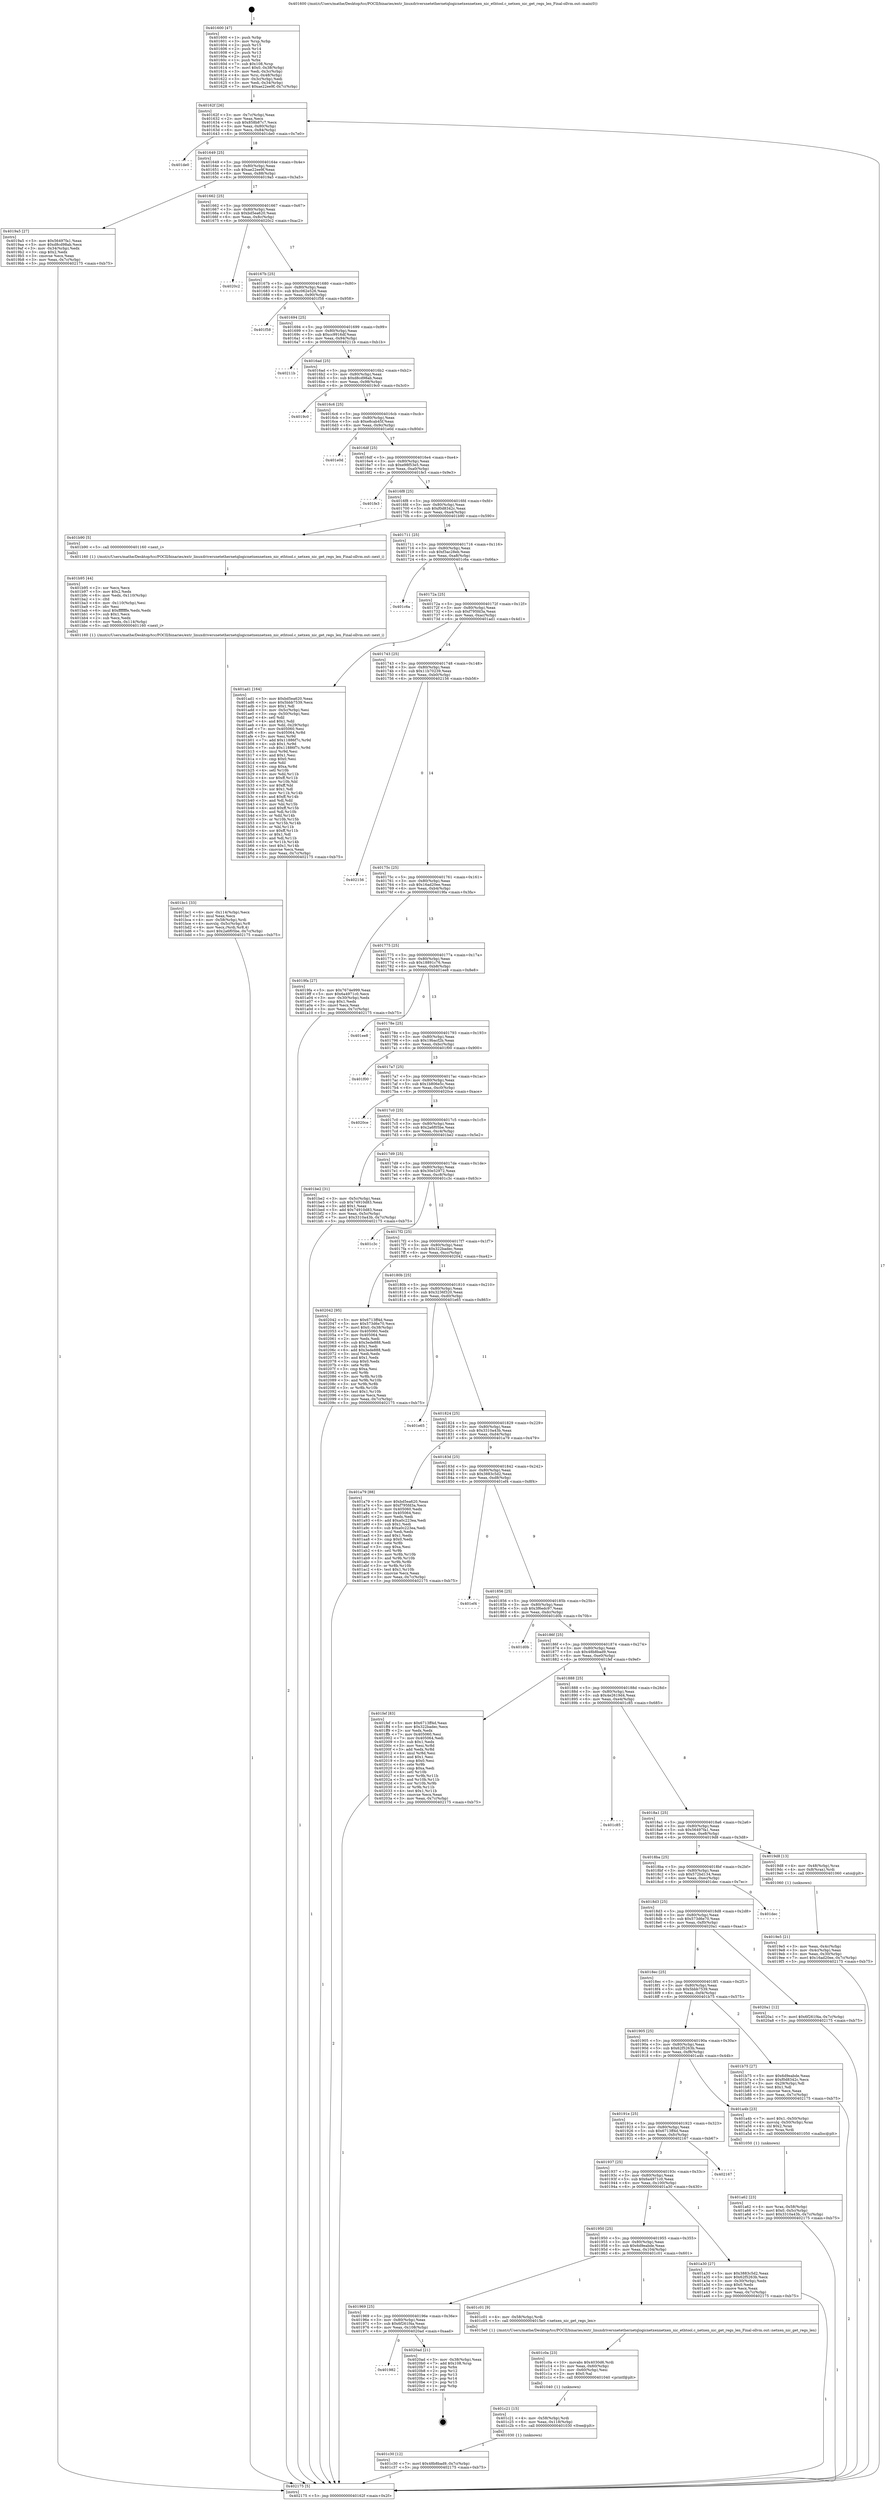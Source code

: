 digraph "0x401600" {
  label = "0x401600 (/mnt/c/Users/mathe/Desktop/tcc/POCII/binaries/extr_linuxdriversnetethernetqlogicnetxennetxen_nic_ethtool.c_netxen_nic_get_regs_len_Final-ollvm.out::main(0))"
  labelloc = "t"
  node[shape=record]

  Entry [label="",width=0.3,height=0.3,shape=circle,fillcolor=black,style=filled]
  "0x40162f" [label="{
     0x40162f [26]\l
     | [instrs]\l
     &nbsp;&nbsp;0x40162f \<+3\>: mov -0x7c(%rbp),%eax\l
     &nbsp;&nbsp;0x401632 \<+2\>: mov %eax,%ecx\l
     &nbsp;&nbsp;0x401634 \<+6\>: sub $0x858b87c7,%ecx\l
     &nbsp;&nbsp;0x40163a \<+3\>: mov %eax,-0x80(%rbp)\l
     &nbsp;&nbsp;0x40163d \<+6\>: mov %ecx,-0x84(%rbp)\l
     &nbsp;&nbsp;0x401643 \<+6\>: je 0000000000401de0 \<main+0x7e0\>\l
  }"]
  "0x401de0" [label="{
     0x401de0\l
  }", style=dashed]
  "0x401649" [label="{
     0x401649 [25]\l
     | [instrs]\l
     &nbsp;&nbsp;0x401649 \<+5\>: jmp 000000000040164e \<main+0x4e\>\l
     &nbsp;&nbsp;0x40164e \<+3\>: mov -0x80(%rbp),%eax\l
     &nbsp;&nbsp;0x401651 \<+5\>: sub $0xae22ee9f,%eax\l
     &nbsp;&nbsp;0x401656 \<+6\>: mov %eax,-0x88(%rbp)\l
     &nbsp;&nbsp;0x40165c \<+6\>: je 00000000004019a5 \<main+0x3a5\>\l
  }"]
  Exit [label="",width=0.3,height=0.3,shape=circle,fillcolor=black,style=filled,peripheries=2]
  "0x4019a5" [label="{
     0x4019a5 [27]\l
     | [instrs]\l
     &nbsp;&nbsp;0x4019a5 \<+5\>: mov $0x56497fa1,%eax\l
     &nbsp;&nbsp;0x4019aa \<+5\>: mov $0xd8cd98ab,%ecx\l
     &nbsp;&nbsp;0x4019af \<+3\>: mov -0x34(%rbp),%edx\l
     &nbsp;&nbsp;0x4019b2 \<+3\>: cmp $0x2,%edx\l
     &nbsp;&nbsp;0x4019b5 \<+3\>: cmovne %ecx,%eax\l
     &nbsp;&nbsp;0x4019b8 \<+3\>: mov %eax,-0x7c(%rbp)\l
     &nbsp;&nbsp;0x4019bb \<+5\>: jmp 0000000000402175 \<main+0xb75\>\l
  }"]
  "0x401662" [label="{
     0x401662 [25]\l
     | [instrs]\l
     &nbsp;&nbsp;0x401662 \<+5\>: jmp 0000000000401667 \<main+0x67\>\l
     &nbsp;&nbsp;0x401667 \<+3\>: mov -0x80(%rbp),%eax\l
     &nbsp;&nbsp;0x40166a \<+5\>: sub $0xbd5ea620,%eax\l
     &nbsp;&nbsp;0x40166f \<+6\>: mov %eax,-0x8c(%rbp)\l
     &nbsp;&nbsp;0x401675 \<+6\>: je 00000000004020c2 \<main+0xac2\>\l
  }"]
  "0x402175" [label="{
     0x402175 [5]\l
     | [instrs]\l
     &nbsp;&nbsp;0x402175 \<+5\>: jmp 000000000040162f \<main+0x2f\>\l
  }"]
  "0x401600" [label="{
     0x401600 [47]\l
     | [instrs]\l
     &nbsp;&nbsp;0x401600 \<+1\>: push %rbp\l
     &nbsp;&nbsp;0x401601 \<+3\>: mov %rsp,%rbp\l
     &nbsp;&nbsp;0x401604 \<+2\>: push %r15\l
     &nbsp;&nbsp;0x401606 \<+2\>: push %r14\l
     &nbsp;&nbsp;0x401608 \<+2\>: push %r13\l
     &nbsp;&nbsp;0x40160a \<+2\>: push %r12\l
     &nbsp;&nbsp;0x40160c \<+1\>: push %rbx\l
     &nbsp;&nbsp;0x40160d \<+7\>: sub $0x108,%rsp\l
     &nbsp;&nbsp;0x401614 \<+7\>: movl $0x0,-0x38(%rbp)\l
     &nbsp;&nbsp;0x40161b \<+3\>: mov %edi,-0x3c(%rbp)\l
     &nbsp;&nbsp;0x40161e \<+4\>: mov %rsi,-0x48(%rbp)\l
     &nbsp;&nbsp;0x401622 \<+3\>: mov -0x3c(%rbp),%edi\l
     &nbsp;&nbsp;0x401625 \<+3\>: mov %edi,-0x34(%rbp)\l
     &nbsp;&nbsp;0x401628 \<+7\>: movl $0xae22ee9f,-0x7c(%rbp)\l
  }"]
  "0x401982" [label="{
     0x401982\l
  }", style=dashed]
  "0x4020c2" [label="{
     0x4020c2\l
  }", style=dashed]
  "0x40167b" [label="{
     0x40167b [25]\l
     | [instrs]\l
     &nbsp;&nbsp;0x40167b \<+5\>: jmp 0000000000401680 \<main+0x80\>\l
     &nbsp;&nbsp;0x401680 \<+3\>: mov -0x80(%rbp),%eax\l
     &nbsp;&nbsp;0x401683 \<+5\>: sub $0xc062e526,%eax\l
     &nbsp;&nbsp;0x401688 \<+6\>: mov %eax,-0x90(%rbp)\l
     &nbsp;&nbsp;0x40168e \<+6\>: je 0000000000401f58 \<main+0x958\>\l
  }"]
  "0x4020ad" [label="{
     0x4020ad [21]\l
     | [instrs]\l
     &nbsp;&nbsp;0x4020ad \<+3\>: mov -0x38(%rbp),%eax\l
     &nbsp;&nbsp;0x4020b0 \<+7\>: add $0x108,%rsp\l
     &nbsp;&nbsp;0x4020b7 \<+1\>: pop %rbx\l
     &nbsp;&nbsp;0x4020b8 \<+2\>: pop %r12\l
     &nbsp;&nbsp;0x4020ba \<+2\>: pop %r13\l
     &nbsp;&nbsp;0x4020bc \<+2\>: pop %r14\l
     &nbsp;&nbsp;0x4020be \<+2\>: pop %r15\l
     &nbsp;&nbsp;0x4020c0 \<+1\>: pop %rbp\l
     &nbsp;&nbsp;0x4020c1 \<+1\>: ret\l
  }"]
  "0x401f58" [label="{
     0x401f58\l
  }", style=dashed]
  "0x401694" [label="{
     0x401694 [25]\l
     | [instrs]\l
     &nbsp;&nbsp;0x401694 \<+5\>: jmp 0000000000401699 \<main+0x99\>\l
     &nbsp;&nbsp;0x401699 \<+3\>: mov -0x80(%rbp),%eax\l
     &nbsp;&nbsp;0x40169c \<+5\>: sub $0xcc9916df,%eax\l
     &nbsp;&nbsp;0x4016a1 \<+6\>: mov %eax,-0x94(%rbp)\l
     &nbsp;&nbsp;0x4016a7 \<+6\>: je 000000000040211b \<main+0xb1b\>\l
  }"]
  "0x401c30" [label="{
     0x401c30 [12]\l
     | [instrs]\l
     &nbsp;&nbsp;0x401c30 \<+7\>: movl $0x48b8bad9,-0x7c(%rbp)\l
     &nbsp;&nbsp;0x401c37 \<+5\>: jmp 0000000000402175 \<main+0xb75\>\l
  }"]
  "0x40211b" [label="{
     0x40211b\l
  }", style=dashed]
  "0x4016ad" [label="{
     0x4016ad [25]\l
     | [instrs]\l
     &nbsp;&nbsp;0x4016ad \<+5\>: jmp 00000000004016b2 \<main+0xb2\>\l
     &nbsp;&nbsp;0x4016b2 \<+3\>: mov -0x80(%rbp),%eax\l
     &nbsp;&nbsp;0x4016b5 \<+5\>: sub $0xd8cd98ab,%eax\l
     &nbsp;&nbsp;0x4016ba \<+6\>: mov %eax,-0x98(%rbp)\l
     &nbsp;&nbsp;0x4016c0 \<+6\>: je 00000000004019c0 \<main+0x3c0\>\l
  }"]
  "0x401c21" [label="{
     0x401c21 [15]\l
     | [instrs]\l
     &nbsp;&nbsp;0x401c21 \<+4\>: mov -0x58(%rbp),%rdi\l
     &nbsp;&nbsp;0x401c25 \<+6\>: mov %eax,-0x118(%rbp)\l
     &nbsp;&nbsp;0x401c2b \<+5\>: call 0000000000401030 \<free@plt\>\l
     | [calls]\l
     &nbsp;&nbsp;0x401030 \{1\} (unknown)\l
  }"]
  "0x4019c0" [label="{
     0x4019c0\l
  }", style=dashed]
  "0x4016c6" [label="{
     0x4016c6 [25]\l
     | [instrs]\l
     &nbsp;&nbsp;0x4016c6 \<+5\>: jmp 00000000004016cb \<main+0xcb\>\l
     &nbsp;&nbsp;0x4016cb \<+3\>: mov -0x80(%rbp),%eax\l
     &nbsp;&nbsp;0x4016ce \<+5\>: sub $0xe8cab45f,%eax\l
     &nbsp;&nbsp;0x4016d3 \<+6\>: mov %eax,-0x9c(%rbp)\l
     &nbsp;&nbsp;0x4016d9 \<+6\>: je 0000000000401e0d \<main+0x80d\>\l
  }"]
  "0x401c0a" [label="{
     0x401c0a [23]\l
     | [instrs]\l
     &nbsp;&nbsp;0x401c0a \<+10\>: movabs $0x4030d6,%rdi\l
     &nbsp;&nbsp;0x401c14 \<+3\>: mov %eax,-0x60(%rbp)\l
     &nbsp;&nbsp;0x401c17 \<+3\>: mov -0x60(%rbp),%esi\l
     &nbsp;&nbsp;0x401c1a \<+2\>: mov $0x0,%al\l
     &nbsp;&nbsp;0x401c1c \<+5\>: call 0000000000401040 \<printf@plt\>\l
     | [calls]\l
     &nbsp;&nbsp;0x401040 \{1\} (unknown)\l
  }"]
  "0x401e0d" [label="{
     0x401e0d\l
  }", style=dashed]
  "0x4016df" [label="{
     0x4016df [25]\l
     | [instrs]\l
     &nbsp;&nbsp;0x4016df \<+5\>: jmp 00000000004016e4 \<main+0xe4\>\l
     &nbsp;&nbsp;0x4016e4 \<+3\>: mov -0x80(%rbp),%eax\l
     &nbsp;&nbsp;0x4016e7 \<+5\>: sub $0xe98f53e5,%eax\l
     &nbsp;&nbsp;0x4016ec \<+6\>: mov %eax,-0xa0(%rbp)\l
     &nbsp;&nbsp;0x4016f2 \<+6\>: je 0000000000401fe3 \<main+0x9e3\>\l
  }"]
  "0x401969" [label="{
     0x401969 [25]\l
     | [instrs]\l
     &nbsp;&nbsp;0x401969 \<+5\>: jmp 000000000040196e \<main+0x36e\>\l
     &nbsp;&nbsp;0x40196e \<+3\>: mov -0x80(%rbp),%eax\l
     &nbsp;&nbsp;0x401971 \<+5\>: sub $0x6f261f4a,%eax\l
     &nbsp;&nbsp;0x401976 \<+6\>: mov %eax,-0x108(%rbp)\l
     &nbsp;&nbsp;0x40197c \<+6\>: je 00000000004020ad \<main+0xaad\>\l
  }"]
  "0x401fe3" [label="{
     0x401fe3\l
  }", style=dashed]
  "0x4016f8" [label="{
     0x4016f8 [25]\l
     | [instrs]\l
     &nbsp;&nbsp;0x4016f8 \<+5\>: jmp 00000000004016fd \<main+0xfd\>\l
     &nbsp;&nbsp;0x4016fd \<+3\>: mov -0x80(%rbp),%eax\l
     &nbsp;&nbsp;0x401700 \<+5\>: sub $0xf0d8342c,%eax\l
     &nbsp;&nbsp;0x401705 \<+6\>: mov %eax,-0xa4(%rbp)\l
     &nbsp;&nbsp;0x40170b \<+6\>: je 0000000000401b90 \<main+0x590\>\l
  }"]
  "0x401c01" [label="{
     0x401c01 [9]\l
     | [instrs]\l
     &nbsp;&nbsp;0x401c01 \<+4\>: mov -0x58(%rbp),%rdi\l
     &nbsp;&nbsp;0x401c05 \<+5\>: call 00000000004015e0 \<netxen_nic_get_regs_len\>\l
     | [calls]\l
     &nbsp;&nbsp;0x4015e0 \{1\} (/mnt/c/Users/mathe/Desktop/tcc/POCII/binaries/extr_linuxdriversnetethernetqlogicnetxennetxen_nic_ethtool.c_netxen_nic_get_regs_len_Final-ollvm.out::netxen_nic_get_regs_len)\l
  }"]
  "0x401b90" [label="{
     0x401b90 [5]\l
     | [instrs]\l
     &nbsp;&nbsp;0x401b90 \<+5\>: call 0000000000401160 \<next_i\>\l
     | [calls]\l
     &nbsp;&nbsp;0x401160 \{1\} (/mnt/c/Users/mathe/Desktop/tcc/POCII/binaries/extr_linuxdriversnetethernetqlogicnetxennetxen_nic_ethtool.c_netxen_nic_get_regs_len_Final-ollvm.out::next_i)\l
  }"]
  "0x401711" [label="{
     0x401711 [25]\l
     | [instrs]\l
     &nbsp;&nbsp;0x401711 \<+5\>: jmp 0000000000401716 \<main+0x116\>\l
     &nbsp;&nbsp;0x401716 \<+3\>: mov -0x80(%rbp),%eax\l
     &nbsp;&nbsp;0x401719 \<+5\>: sub $0xf3ac28eb,%eax\l
     &nbsp;&nbsp;0x40171e \<+6\>: mov %eax,-0xa8(%rbp)\l
     &nbsp;&nbsp;0x401724 \<+6\>: je 0000000000401c6a \<main+0x66a\>\l
  }"]
  "0x401bc1" [label="{
     0x401bc1 [33]\l
     | [instrs]\l
     &nbsp;&nbsp;0x401bc1 \<+6\>: mov -0x114(%rbp),%ecx\l
     &nbsp;&nbsp;0x401bc7 \<+3\>: imul %eax,%ecx\l
     &nbsp;&nbsp;0x401bca \<+4\>: mov -0x58(%rbp),%rdi\l
     &nbsp;&nbsp;0x401bce \<+4\>: movslq -0x5c(%rbp),%r8\l
     &nbsp;&nbsp;0x401bd2 \<+4\>: mov %ecx,(%rdi,%r8,4)\l
     &nbsp;&nbsp;0x401bd6 \<+7\>: movl $0x2a6f05be,-0x7c(%rbp)\l
     &nbsp;&nbsp;0x401bdd \<+5\>: jmp 0000000000402175 \<main+0xb75\>\l
  }"]
  "0x401c6a" [label="{
     0x401c6a\l
  }", style=dashed]
  "0x40172a" [label="{
     0x40172a [25]\l
     | [instrs]\l
     &nbsp;&nbsp;0x40172a \<+5\>: jmp 000000000040172f \<main+0x12f\>\l
     &nbsp;&nbsp;0x40172f \<+3\>: mov -0x80(%rbp),%eax\l
     &nbsp;&nbsp;0x401732 \<+5\>: sub $0xf795fd3a,%eax\l
     &nbsp;&nbsp;0x401737 \<+6\>: mov %eax,-0xac(%rbp)\l
     &nbsp;&nbsp;0x40173d \<+6\>: je 0000000000401ad1 \<main+0x4d1\>\l
  }"]
  "0x401b95" [label="{
     0x401b95 [44]\l
     | [instrs]\l
     &nbsp;&nbsp;0x401b95 \<+2\>: xor %ecx,%ecx\l
     &nbsp;&nbsp;0x401b97 \<+5\>: mov $0x2,%edx\l
     &nbsp;&nbsp;0x401b9c \<+6\>: mov %edx,-0x110(%rbp)\l
     &nbsp;&nbsp;0x401ba2 \<+1\>: cltd\l
     &nbsp;&nbsp;0x401ba3 \<+6\>: mov -0x110(%rbp),%esi\l
     &nbsp;&nbsp;0x401ba9 \<+2\>: idiv %esi\l
     &nbsp;&nbsp;0x401bab \<+6\>: imul $0xfffffffe,%edx,%edx\l
     &nbsp;&nbsp;0x401bb1 \<+3\>: sub $0x1,%ecx\l
     &nbsp;&nbsp;0x401bb4 \<+2\>: sub %ecx,%edx\l
     &nbsp;&nbsp;0x401bb6 \<+6\>: mov %edx,-0x114(%rbp)\l
     &nbsp;&nbsp;0x401bbc \<+5\>: call 0000000000401160 \<next_i\>\l
     | [calls]\l
     &nbsp;&nbsp;0x401160 \{1\} (/mnt/c/Users/mathe/Desktop/tcc/POCII/binaries/extr_linuxdriversnetethernetqlogicnetxennetxen_nic_ethtool.c_netxen_nic_get_regs_len_Final-ollvm.out::next_i)\l
  }"]
  "0x401ad1" [label="{
     0x401ad1 [164]\l
     | [instrs]\l
     &nbsp;&nbsp;0x401ad1 \<+5\>: mov $0xbd5ea620,%eax\l
     &nbsp;&nbsp;0x401ad6 \<+5\>: mov $0x5bbb7539,%ecx\l
     &nbsp;&nbsp;0x401adb \<+2\>: mov $0x1,%dl\l
     &nbsp;&nbsp;0x401add \<+3\>: mov -0x5c(%rbp),%esi\l
     &nbsp;&nbsp;0x401ae0 \<+3\>: cmp -0x50(%rbp),%esi\l
     &nbsp;&nbsp;0x401ae3 \<+4\>: setl %dil\l
     &nbsp;&nbsp;0x401ae7 \<+4\>: and $0x1,%dil\l
     &nbsp;&nbsp;0x401aeb \<+4\>: mov %dil,-0x29(%rbp)\l
     &nbsp;&nbsp;0x401aef \<+7\>: mov 0x405060,%esi\l
     &nbsp;&nbsp;0x401af6 \<+8\>: mov 0x405064,%r8d\l
     &nbsp;&nbsp;0x401afe \<+3\>: mov %esi,%r9d\l
     &nbsp;&nbsp;0x401b01 \<+7\>: add $0x11886f7c,%r9d\l
     &nbsp;&nbsp;0x401b08 \<+4\>: sub $0x1,%r9d\l
     &nbsp;&nbsp;0x401b0c \<+7\>: sub $0x11886f7c,%r9d\l
     &nbsp;&nbsp;0x401b13 \<+4\>: imul %r9d,%esi\l
     &nbsp;&nbsp;0x401b17 \<+3\>: and $0x1,%esi\l
     &nbsp;&nbsp;0x401b1a \<+3\>: cmp $0x0,%esi\l
     &nbsp;&nbsp;0x401b1d \<+4\>: sete %dil\l
     &nbsp;&nbsp;0x401b21 \<+4\>: cmp $0xa,%r8d\l
     &nbsp;&nbsp;0x401b25 \<+4\>: setl %r10b\l
     &nbsp;&nbsp;0x401b29 \<+3\>: mov %dil,%r11b\l
     &nbsp;&nbsp;0x401b2c \<+4\>: xor $0xff,%r11b\l
     &nbsp;&nbsp;0x401b30 \<+3\>: mov %r10b,%bl\l
     &nbsp;&nbsp;0x401b33 \<+3\>: xor $0xff,%bl\l
     &nbsp;&nbsp;0x401b36 \<+3\>: xor $0x1,%dl\l
     &nbsp;&nbsp;0x401b39 \<+3\>: mov %r11b,%r14b\l
     &nbsp;&nbsp;0x401b3c \<+4\>: and $0xff,%r14b\l
     &nbsp;&nbsp;0x401b40 \<+3\>: and %dl,%dil\l
     &nbsp;&nbsp;0x401b43 \<+3\>: mov %bl,%r15b\l
     &nbsp;&nbsp;0x401b46 \<+4\>: and $0xff,%r15b\l
     &nbsp;&nbsp;0x401b4a \<+3\>: and %dl,%r10b\l
     &nbsp;&nbsp;0x401b4d \<+3\>: or %dil,%r14b\l
     &nbsp;&nbsp;0x401b50 \<+3\>: or %r10b,%r15b\l
     &nbsp;&nbsp;0x401b53 \<+3\>: xor %r15b,%r14b\l
     &nbsp;&nbsp;0x401b56 \<+3\>: or %bl,%r11b\l
     &nbsp;&nbsp;0x401b59 \<+4\>: xor $0xff,%r11b\l
     &nbsp;&nbsp;0x401b5d \<+3\>: or $0x1,%dl\l
     &nbsp;&nbsp;0x401b60 \<+3\>: and %dl,%r11b\l
     &nbsp;&nbsp;0x401b63 \<+3\>: or %r11b,%r14b\l
     &nbsp;&nbsp;0x401b66 \<+4\>: test $0x1,%r14b\l
     &nbsp;&nbsp;0x401b6a \<+3\>: cmovne %ecx,%eax\l
     &nbsp;&nbsp;0x401b6d \<+3\>: mov %eax,-0x7c(%rbp)\l
     &nbsp;&nbsp;0x401b70 \<+5\>: jmp 0000000000402175 \<main+0xb75\>\l
  }"]
  "0x401743" [label="{
     0x401743 [25]\l
     | [instrs]\l
     &nbsp;&nbsp;0x401743 \<+5\>: jmp 0000000000401748 \<main+0x148\>\l
     &nbsp;&nbsp;0x401748 \<+3\>: mov -0x80(%rbp),%eax\l
     &nbsp;&nbsp;0x40174b \<+5\>: sub $0x11b70239,%eax\l
     &nbsp;&nbsp;0x401750 \<+6\>: mov %eax,-0xb0(%rbp)\l
     &nbsp;&nbsp;0x401756 \<+6\>: je 0000000000402156 \<main+0xb56\>\l
  }"]
  "0x401a62" [label="{
     0x401a62 [23]\l
     | [instrs]\l
     &nbsp;&nbsp;0x401a62 \<+4\>: mov %rax,-0x58(%rbp)\l
     &nbsp;&nbsp;0x401a66 \<+7\>: movl $0x0,-0x5c(%rbp)\l
     &nbsp;&nbsp;0x401a6d \<+7\>: movl $0x3310a43b,-0x7c(%rbp)\l
     &nbsp;&nbsp;0x401a74 \<+5\>: jmp 0000000000402175 \<main+0xb75\>\l
  }"]
  "0x402156" [label="{
     0x402156\l
  }", style=dashed]
  "0x40175c" [label="{
     0x40175c [25]\l
     | [instrs]\l
     &nbsp;&nbsp;0x40175c \<+5\>: jmp 0000000000401761 \<main+0x161\>\l
     &nbsp;&nbsp;0x401761 \<+3\>: mov -0x80(%rbp),%eax\l
     &nbsp;&nbsp;0x401764 \<+5\>: sub $0x16ad20ee,%eax\l
     &nbsp;&nbsp;0x401769 \<+6\>: mov %eax,-0xb4(%rbp)\l
     &nbsp;&nbsp;0x40176f \<+6\>: je 00000000004019fa \<main+0x3fa\>\l
  }"]
  "0x401950" [label="{
     0x401950 [25]\l
     | [instrs]\l
     &nbsp;&nbsp;0x401950 \<+5\>: jmp 0000000000401955 \<main+0x355\>\l
     &nbsp;&nbsp;0x401955 \<+3\>: mov -0x80(%rbp),%eax\l
     &nbsp;&nbsp;0x401958 \<+5\>: sub $0x6d9eabde,%eax\l
     &nbsp;&nbsp;0x40195d \<+6\>: mov %eax,-0x104(%rbp)\l
     &nbsp;&nbsp;0x401963 \<+6\>: je 0000000000401c01 \<main+0x601\>\l
  }"]
  "0x4019fa" [label="{
     0x4019fa [27]\l
     | [instrs]\l
     &nbsp;&nbsp;0x4019fa \<+5\>: mov $0x7674e999,%eax\l
     &nbsp;&nbsp;0x4019ff \<+5\>: mov $0x6a4971c0,%ecx\l
     &nbsp;&nbsp;0x401a04 \<+3\>: mov -0x30(%rbp),%edx\l
     &nbsp;&nbsp;0x401a07 \<+3\>: cmp $0x1,%edx\l
     &nbsp;&nbsp;0x401a0a \<+3\>: cmovl %ecx,%eax\l
     &nbsp;&nbsp;0x401a0d \<+3\>: mov %eax,-0x7c(%rbp)\l
     &nbsp;&nbsp;0x401a10 \<+5\>: jmp 0000000000402175 \<main+0xb75\>\l
  }"]
  "0x401775" [label="{
     0x401775 [25]\l
     | [instrs]\l
     &nbsp;&nbsp;0x401775 \<+5\>: jmp 000000000040177a \<main+0x17a\>\l
     &nbsp;&nbsp;0x40177a \<+3\>: mov -0x80(%rbp),%eax\l
     &nbsp;&nbsp;0x40177d \<+5\>: sub $0x18891c76,%eax\l
     &nbsp;&nbsp;0x401782 \<+6\>: mov %eax,-0xb8(%rbp)\l
     &nbsp;&nbsp;0x401788 \<+6\>: je 0000000000401ee8 \<main+0x8e8\>\l
  }"]
  "0x401a30" [label="{
     0x401a30 [27]\l
     | [instrs]\l
     &nbsp;&nbsp;0x401a30 \<+5\>: mov $0x3883c5d2,%eax\l
     &nbsp;&nbsp;0x401a35 \<+5\>: mov $0x62f5263b,%ecx\l
     &nbsp;&nbsp;0x401a3a \<+3\>: mov -0x30(%rbp),%edx\l
     &nbsp;&nbsp;0x401a3d \<+3\>: cmp $0x0,%edx\l
     &nbsp;&nbsp;0x401a40 \<+3\>: cmove %ecx,%eax\l
     &nbsp;&nbsp;0x401a43 \<+3\>: mov %eax,-0x7c(%rbp)\l
     &nbsp;&nbsp;0x401a46 \<+5\>: jmp 0000000000402175 \<main+0xb75\>\l
  }"]
  "0x401ee8" [label="{
     0x401ee8\l
  }", style=dashed]
  "0x40178e" [label="{
     0x40178e [25]\l
     | [instrs]\l
     &nbsp;&nbsp;0x40178e \<+5\>: jmp 0000000000401793 \<main+0x193\>\l
     &nbsp;&nbsp;0x401793 \<+3\>: mov -0x80(%rbp),%eax\l
     &nbsp;&nbsp;0x401796 \<+5\>: sub $0x19bacf2b,%eax\l
     &nbsp;&nbsp;0x40179b \<+6\>: mov %eax,-0xbc(%rbp)\l
     &nbsp;&nbsp;0x4017a1 \<+6\>: je 0000000000401f00 \<main+0x900\>\l
  }"]
  "0x401937" [label="{
     0x401937 [25]\l
     | [instrs]\l
     &nbsp;&nbsp;0x401937 \<+5\>: jmp 000000000040193c \<main+0x33c\>\l
     &nbsp;&nbsp;0x40193c \<+3\>: mov -0x80(%rbp),%eax\l
     &nbsp;&nbsp;0x40193f \<+5\>: sub $0x6a4971c0,%eax\l
     &nbsp;&nbsp;0x401944 \<+6\>: mov %eax,-0x100(%rbp)\l
     &nbsp;&nbsp;0x40194a \<+6\>: je 0000000000401a30 \<main+0x430\>\l
  }"]
  "0x401f00" [label="{
     0x401f00\l
  }", style=dashed]
  "0x4017a7" [label="{
     0x4017a7 [25]\l
     | [instrs]\l
     &nbsp;&nbsp;0x4017a7 \<+5\>: jmp 00000000004017ac \<main+0x1ac\>\l
     &nbsp;&nbsp;0x4017ac \<+3\>: mov -0x80(%rbp),%eax\l
     &nbsp;&nbsp;0x4017af \<+5\>: sub $0x1b806e5c,%eax\l
     &nbsp;&nbsp;0x4017b4 \<+6\>: mov %eax,-0xc0(%rbp)\l
     &nbsp;&nbsp;0x4017ba \<+6\>: je 00000000004020ce \<main+0xace\>\l
  }"]
  "0x402167" [label="{
     0x402167\l
  }", style=dashed]
  "0x4020ce" [label="{
     0x4020ce\l
  }", style=dashed]
  "0x4017c0" [label="{
     0x4017c0 [25]\l
     | [instrs]\l
     &nbsp;&nbsp;0x4017c0 \<+5\>: jmp 00000000004017c5 \<main+0x1c5\>\l
     &nbsp;&nbsp;0x4017c5 \<+3\>: mov -0x80(%rbp),%eax\l
     &nbsp;&nbsp;0x4017c8 \<+5\>: sub $0x2a6f05be,%eax\l
     &nbsp;&nbsp;0x4017cd \<+6\>: mov %eax,-0xc4(%rbp)\l
     &nbsp;&nbsp;0x4017d3 \<+6\>: je 0000000000401be2 \<main+0x5e2\>\l
  }"]
  "0x40191e" [label="{
     0x40191e [25]\l
     | [instrs]\l
     &nbsp;&nbsp;0x40191e \<+5\>: jmp 0000000000401923 \<main+0x323\>\l
     &nbsp;&nbsp;0x401923 \<+3\>: mov -0x80(%rbp),%eax\l
     &nbsp;&nbsp;0x401926 \<+5\>: sub $0x6713ff4d,%eax\l
     &nbsp;&nbsp;0x40192b \<+6\>: mov %eax,-0xfc(%rbp)\l
     &nbsp;&nbsp;0x401931 \<+6\>: je 0000000000402167 \<main+0xb67\>\l
  }"]
  "0x401be2" [label="{
     0x401be2 [31]\l
     | [instrs]\l
     &nbsp;&nbsp;0x401be2 \<+3\>: mov -0x5c(%rbp),%eax\l
     &nbsp;&nbsp;0x401be5 \<+5\>: sub $0x74910d83,%eax\l
     &nbsp;&nbsp;0x401bea \<+3\>: add $0x1,%eax\l
     &nbsp;&nbsp;0x401bed \<+5\>: add $0x74910d83,%eax\l
     &nbsp;&nbsp;0x401bf2 \<+3\>: mov %eax,-0x5c(%rbp)\l
     &nbsp;&nbsp;0x401bf5 \<+7\>: movl $0x3310a43b,-0x7c(%rbp)\l
     &nbsp;&nbsp;0x401bfc \<+5\>: jmp 0000000000402175 \<main+0xb75\>\l
  }"]
  "0x4017d9" [label="{
     0x4017d9 [25]\l
     | [instrs]\l
     &nbsp;&nbsp;0x4017d9 \<+5\>: jmp 00000000004017de \<main+0x1de\>\l
     &nbsp;&nbsp;0x4017de \<+3\>: mov -0x80(%rbp),%eax\l
     &nbsp;&nbsp;0x4017e1 \<+5\>: sub $0x30e52972,%eax\l
     &nbsp;&nbsp;0x4017e6 \<+6\>: mov %eax,-0xc8(%rbp)\l
     &nbsp;&nbsp;0x4017ec \<+6\>: je 0000000000401c3c \<main+0x63c\>\l
  }"]
  "0x401a4b" [label="{
     0x401a4b [23]\l
     | [instrs]\l
     &nbsp;&nbsp;0x401a4b \<+7\>: movl $0x1,-0x50(%rbp)\l
     &nbsp;&nbsp;0x401a52 \<+4\>: movslq -0x50(%rbp),%rax\l
     &nbsp;&nbsp;0x401a56 \<+4\>: shl $0x2,%rax\l
     &nbsp;&nbsp;0x401a5a \<+3\>: mov %rax,%rdi\l
     &nbsp;&nbsp;0x401a5d \<+5\>: call 0000000000401050 \<malloc@plt\>\l
     | [calls]\l
     &nbsp;&nbsp;0x401050 \{1\} (unknown)\l
  }"]
  "0x401c3c" [label="{
     0x401c3c\l
  }", style=dashed]
  "0x4017f2" [label="{
     0x4017f2 [25]\l
     | [instrs]\l
     &nbsp;&nbsp;0x4017f2 \<+5\>: jmp 00000000004017f7 \<main+0x1f7\>\l
     &nbsp;&nbsp;0x4017f7 \<+3\>: mov -0x80(%rbp),%eax\l
     &nbsp;&nbsp;0x4017fa \<+5\>: sub $0x322badec,%eax\l
     &nbsp;&nbsp;0x4017ff \<+6\>: mov %eax,-0xcc(%rbp)\l
     &nbsp;&nbsp;0x401805 \<+6\>: je 0000000000402042 \<main+0xa42\>\l
  }"]
  "0x401905" [label="{
     0x401905 [25]\l
     | [instrs]\l
     &nbsp;&nbsp;0x401905 \<+5\>: jmp 000000000040190a \<main+0x30a\>\l
     &nbsp;&nbsp;0x40190a \<+3\>: mov -0x80(%rbp),%eax\l
     &nbsp;&nbsp;0x40190d \<+5\>: sub $0x62f5263b,%eax\l
     &nbsp;&nbsp;0x401912 \<+6\>: mov %eax,-0xf8(%rbp)\l
     &nbsp;&nbsp;0x401918 \<+6\>: je 0000000000401a4b \<main+0x44b\>\l
  }"]
  "0x402042" [label="{
     0x402042 [95]\l
     | [instrs]\l
     &nbsp;&nbsp;0x402042 \<+5\>: mov $0x6713ff4d,%eax\l
     &nbsp;&nbsp;0x402047 \<+5\>: mov $0x573d6e70,%ecx\l
     &nbsp;&nbsp;0x40204c \<+7\>: movl $0x0,-0x38(%rbp)\l
     &nbsp;&nbsp;0x402053 \<+7\>: mov 0x405060,%edx\l
     &nbsp;&nbsp;0x40205a \<+7\>: mov 0x405064,%esi\l
     &nbsp;&nbsp;0x402061 \<+2\>: mov %edx,%edi\l
     &nbsp;&nbsp;0x402063 \<+6\>: sub $0x3ede888,%edi\l
     &nbsp;&nbsp;0x402069 \<+3\>: sub $0x1,%edi\l
     &nbsp;&nbsp;0x40206c \<+6\>: add $0x3ede888,%edi\l
     &nbsp;&nbsp;0x402072 \<+3\>: imul %edi,%edx\l
     &nbsp;&nbsp;0x402075 \<+3\>: and $0x1,%edx\l
     &nbsp;&nbsp;0x402078 \<+3\>: cmp $0x0,%edx\l
     &nbsp;&nbsp;0x40207b \<+4\>: sete %r8b\l
     &nbsp;&nbsp;0x40207f \<+3\>: cmp $0xa,%esi\l
     &nbsp;&nbsp;0x402082 \<+4\>: setl %r9b\l
     &nbsp;&nbsp;0x402086 \<+3\>: mov %r8b,%r10b\l
     &nbsp;&nbsp;0x402089 \<+3\>: and %r9b,%r10b\l
     &nbsp;&nbsp;0x40208c \<+3\>: xor %r9b,%r8b\l
     &nbsp;&nbsp;0x40208f \<+3\>: or %r8b,%r10b\l
     &nbsp;&nbsp;0x402092 \<+4\>: test $0x1,%r10b\l
     &nbsp;&nbsp;0x402096 \<+3\>: cmovne %ecx,%eax\l
     &nbsp;&nbsp;0x402099 \<+3\>: mov %eax,-0x7c(%rbp)\l
     &nbsp;&nbsp;0x40209c \<+5\>: jmp 0000000000402175 \<main+0xb75\>\l
  }"]
  "0x40180b" [label="{
     0x40180b [25]\l
     | [instrs]\l
     &nbsp;&nbsp;0x40180b \<+5\>: jmp 0000000000401810 \<main+0x210\>\l
     &nbsp;&nbsp;0x401810 \<+3\>: mov -0x80(%rbp),%eax\l
     &nbsp;&nbsp;0x401813 \<+5\>: sub $0x3236f320,%eax\l
     &nbsp;&nbsp;0x401818 \<+6\>: mov %eax,-0xd0(%rbp)\l
     &nbsp;&nbsp;0x40181e \<+6\>: je 0000000000401e65 \<main+0x865\>\l
  }"]
  "0x401b75" [label="{
     0x401b75 [27]\l
     | [instrs]\l
     &nbsp;&nbsp;0x401b75 \<+5\>: mov $0x6d9eabde,%eax\l
     &nbsp;&nbsp;0x401b7a \<+5\>: mov $0xf0d8342c,%ecx\l
     &nbsp;&nbsp;0x401b7f \<+3\>: mov -0x29(%rbp),%dl\l
     &nbsp;&nbsp;0x401b82 \<+3\>: test $0x1,%dl\l
     &nbsp;&nbsp;0x401b85 \<+3\>: cmovne %ecx,%eax\l
     &nbsp;&nbsp;0x401b88 \<+3\>: mov %eax,-0x7c(%rbp)\l
     &nbsp;&nbsp;0x401b8b \<+5\>: jmp 0000000000402175 \<main+0xb75\>\l
  }"]
  "0x401e65" [label="{
     0x401e65\l
  }", style=dashed]
  "0x401824" [label="{
     0x401824 [25]\l
     | [instrs]\l
     &nbsp;&nbsp;0x401824 \<+5\>: jmp 0000000000401829 \<main+0x229\>\l
     &nbsp;&nbsp;0x401829 \<+3\>: mov -0x80(%rbp),%eax\l
     &nbsp;&nbsp;0x40182c \<+5\>: sub $0x3310a43b,%eax\l
     &nbsp;&nbsp;0x401831 \<+6\>: mov %eax,-0xd4(%rbp)\l
     &nbsp;&nbsp;0x401837 \<+6\>: je 0000000000401a79 \<main+0x479\>\l
  }"]
  "0x4018ec" [label="{
     0x4018ec [25]\l
     | [instrs]\l
     &nbsp;&nbsp;0x4018ec \<+5\>: jmp 00000000004018f1 \<main+0x2f1\>\l
     &nbsp;&nbsp;0x4018f1 \<+3\>: mov -0x80(%rbp),%eax\l
     &nbsp;&nbsp;0x4018f4 \<+5\>: sub $0x5bbb7539,%eax\l
     &nbsp;&nbsp;0x4018f9 \<+6\>: mov %eax,-0xf4(%rbp)\l
     &nbsp;&nbsp;0x4018ff \<+6\>: je 0000000000401b75 \<main+0x575\>\l
  }"]
  "0x401a79" [label="{
     0x401a79 [88]\l
     | [instrs]\l
     &nbsp;&nbsp;0x401a79 \<+5\>: mov $0xbd5ea620,%eax\l
     &nbsp;&nbsp;0x401a7e \<+5\>: mov $0xf795fd3a,%ecx\l
     &nbsp;&nbsp;0x401a83 \<+7\>: mov 0x405060,%edx\l
     &nbsp;&nbsp;0x401a8a \<+7\>: mov 0x405064,%esi\l
     &nbsp;&nbsp;0x401a91 \<+2\>: mov %edx,%edi\l
     &nbsp;&nbsp;0x401a93 \<+6\>: add $0xa0c223ea,%edi\l
     &nbsp;&nbsp;0x401a99 \<+3\>: sub $0x1,%edi\l
     &nbsp;&nbsp;0x401a9c \<+6\>: sub $0xa0c223ea,%edi\l
     &nbsp;&nbsp;0x401aa2 \<+3\>: imul %edi,%edx\l
     &nbsp;&nbsp;0x401aa5 \<+3\>: and $0x1,%edx\l
     &nbsp;&nbsp;0x401aa8 \<+3\>: cmp $0x0,%edx\l
     &nbsp;&nbsp;0x401aab \<+4\>: sete %r8b\l
     &nbsp;&nbsp;0x401aaf \<+3\>: cmp $0xa,%esi\l
     &nbsp;&nbsp;0x401ab2 \<+4\>: setl %r9b\l
     &nbsp;&nbsp;0x401ab6 \<+3\>: mov %r8b,%r10b\l
     &nbsp;&nbsp;0x401ab9 \<+3\>: and %r9b,%r10b\l
     &nbsp;&nbsp;0x401abc \<+3\>: xor %r9b,%r8b\l
     &nbsp;&nbsp;0x401abf \<+3\>: or %r8b,%r10b\l
     &nbsp;&nbsp;0x401ac2 \<+4\>: test $0x1,%r10b\l
     &nbsp;&nbsp;0x401ac6 \<+3\>: cmovne %ecx,%eax\l
     &nbsp;&nbsp;0x401ac9 \<+3\>: mov %eax,-0x7c(%rbp)\l
     &nbsp;&nbsp;0x401acc \<+5\>: jmp 0000000000402175 \<main+0xb75\>\l
  }"]
  "0x40183d" [label="{
     0x40183d [25]\l
     | [instrs]\l
     &nbsp;&nbsp;0x40183d \<+5\>: jmp 0000000000401842 \<main+0x242\>\l
     &nbsp;&nbsp;0x401842 \<+3\>: mov -0x80(%rbp),%eax\l
     &nbsp;&nbsp;0x401845 \<+5\>: sub $0x3883c5d2,%eax\l
     &nbsp;&nbsp;0x40184a \<+6\>: mov %eax,-0xd8(%rbp)\l
     &nbsp;&nbsp;0x401850 \<+6\>: je 0000000000401ef4 \<main+0x8f4\>\l
  }"]
  "0x4020a1" [label="{
     0x4020a1 [12]\l
     | [instrs]\l
     &nbsp;&nbsp;0x4020a1 \<+7\>: movl $0x6f261f4a,-0x7c(%rbp)\l
     &nbsp;&nbsp;0x4020a8 \<+5\>: jmp 0000000000402175 \<main+0xb75\>\l
  }"]
  "0x401ef4" [label="{
     0x401ef4\l
  }", style=dashed]
  "0x401856" [label="{
     0x401856 [25]\l
     | [instrs]\l
     &nbsp;&nbsp;0x401856 \<+5\>: jmp 000000000040185b \<main+0x25b\>\l
     &nbsp;&nbsp;0x40185b \<+3\>: mov -0x80(%rbp),%eax\l
     &nbsp;&nbsp;0x40185e \<+5\>: sub $0x3f6edc97,%eax\l
     &nbsp;&nbsp;0x401863 \<+6\>: mov %eax,-0xdc(%rbp)\l
     &nbsp;&nbsp;0x401869 \<+6\>: je 0000000000401d0b \<main+0x70b\>\l
  }"]
  "0x4018d3" [label="{
     0x4018d3 [25]\l
     | [instrs]\l
     &nbsp;&nbsp;0x4018d3 \<+5\>: jmp 00000000004018d8 \<main+0x2d8\>\l
     &nbsp;&nbsp;0x4018d8 \<+3\>: mov -0x80(%rbp),%eax\l
     &nbsp;&nbsp;0x4018db \<+5\>: sub $0x573d6e70,%eax\l
     &nbsp;&nbsp;0x4018e0 \<+6\>: mov %eax,-0xf0(%rbp)\l
     &nbsp;&nbsp;0x4018e6 \<+6\>: je 00000000004020a1 \<main+0xaa1\>\l
  }"]
  "0x401d0b" [label="{
     0x401d0b\l
  }", style=dashed]
  "0x40186f" [label="{
     0x40186f [25]\l
     | [instrs]\l
     &nbsp;&nbsp;0x40186f \<+5\>: jmp 0000000000401874 \<main+0x274\>\l
     &nbsp;&nbsp;0x401874 \<+3\>: mov -0x80(%rbp),%eax\l
     &nbsp;&nbsp;0x401877 \<+5\>: sub $0x48b8bad9,%eax\l
     &nbsp;&nbsp;0x40187c \<+6\>: mov %eax,-0xe0(%rbp)\l
     &nbsp;&nbsp;0x401882 \<+6\>: je 0000000000401fef \<main+0x9ef\>\l
  }"]
  "0x401dec" [label="{
     0x401dec\l
  }", style=dashed]
  "0x401fef" [label="{
     0x401fef [83]\l
     | [instrs]\l
     &nbsp;&nbsp;0x401fef \<+5\>: mov $0x6713ff4d,%eax\l
     &nbsp;&nbsp;0x401ff4 \<+5\>: mov $0x322badec,%ecx\l
     &nbsp;&nbsp;0x401ff9 \<+2\>: xor %edx,%edx\l
     &nbsp;&nbsp;0x401ffb \<+7\>: mov 0x405060,%esi\l
     &nbsp;&nbsp;0x402002 \<+7\>: mov 0x405064,%edi\l
     &nbsp;&nbsp;0x402009 \<+3\>: sub $0x1,%edx\l
     &nbsp;&nbsp;0x40200c \<+3\>: mov %esi,%r8d\l
     &nbsp;&nbsp;0x40200f \<+3\>: add %edx,%r8d\l
     &nbsp;&nbsp;0x402012 \<+4\>: imul %r8d,%esi\l
     &nbsp;&nbsp;0x402016 \<+3\>: and $0x1,%esi\l
     &nbsp;&nbsp;0x402019 \<+3\>: cmp $0x0,%esi\l
     &nbsp;&nbsp;0x40201c \<+4\>: sete %r9b\l
     &nbsp;&nbsp;0x402020 \<+3\>: cmp $0xa,%edi\l
     &nbsp;&nbsp;0x402023 \<+4\>: setl %r10b\l
     &nbsp;&nbsp;0x402027 \<+3\>: mov %r9b,%r11b\l
     &nbsp;&nbsp;0x40202a \<+3\>: and %r10b,%r11b\l
     &nbsp;&nbsp;0x40202d \<+3\>: xor %r10b,%r9b\l
     &nbsp;&nbsp;0x402030 \<+3\>: or %r9b,%r11b\l
     &nbsp;&nbsp;0x402033 \<+4\>: test $0x1,%r11b\l
     &nbsp;&nbsp;0x402037 \<+3\>: cmovne %ecx,%eax\l
     &nbsp;&nbsp;0x40203a \<+3\>: mov %eax,-0x7c(%rbp)\l
     &nbsp;&nbsp;0x40203d \<+5\>: jmp 0000000000402175 \<main+0xb75\>\l
  }"]
  "0x401888" [label="{
     0x401888 [25]\l
     | [instrs]\l
     &nbsp;&nbsp;0x401888 \<+5\>: jmp 000000000040188d \<main+0x28d\>\l
     &nbsp;&nbsp;0x40188d \<+3\>: mov -0x80(%rbp),%eax\l
     &nbsp;&nbsp;0x401890 \<+5\>: sub $0x4e2619d4,%eax\l
     &nbsp;&nbsp;0x401895 \<+6\>: mov %eax,-0xe4(%rbp)\l
     &nbsp;&nbsp;0x40189b \<+6\>: je 0000000000401c85 \<main+0x685\>\l
  }"]
  "0x4019e5" [label="{
     0x4019e5 [21]\l
     | [instrs]\l
     &nbsp;&nbsp;0x4019e5 \<+3\>: mov %eax,-0x4c(%rbp)\l
     &nbsp;&nbsp;0x4019e8 \<+3\>: mov -0x4c(%rbp),%eax\l
     &nbsp;&nbsp;0x4019eb \<+3\>: mov %eax,-0x30(%rbp)\l
     &nbsp;&nbsp;0x4019ee \<+7\>: movl $0x16ad20ee,-0x7c(%rbp)\l
     &nbsp;&nbsp;0x4019f5 \<+5\>: jmp 0000000000402175 \<main+0xb75\>\l
  }"]
  "0x401c85" [label="{
     0x401c85\l
  }", style=dashed]
  "0x4018a1" [label="{
     0x4018a1 [25]\l
     | [instrs]\l
     &nbsp;&nbsp;0x4018a1 \<+5\>: jmp 00000000004018a6 \<main+0x2a6\>\l
     &nbsp;&nbsp;0x4018a6 \<+3\>: mov -0x80(%rbp),%eax\l
     &nbsp;&nbsp;0x4018a9 \<+5\>: sub $0x56497fa1,%eax\l
     &nbsp;&nbsp;0x4018ae \<+6\>: mov %eax,-0xe8(%rbp)\l
     &nbsp;&nbsp;0x4018b4 \<+6\>: je 00000000004019d8 \<main+0x3d8\>\l
  }"]
  "0x4018ba" [label="{
     0x4018ba [25]\l
     | [instrs]\l
     &nbsp;&nbsp;0x4018ba \<+5\>: jmp 00000000004018bf \<main+0x2bf\>\l
     &nbsp;&nbsp;0x4018bf \<+3\>: mov -0x80(%rbp),%eax\l
     &nbsp;&nbsp;0x4018c2 \<+5\>: sub $0x572bd134,%eax\l
     &nbsp;&nbsp;0x4018c7 \<+6\>: mov %eax,-0xec(%rbp)\l
     &nbsp;&nbsp;0x4018cd \<+6\>: je 0000000000401dec \<main+0x7ec\>\l
  }"]
  "0x4019d8" [label="{
     0x4019d8 [13]\l
     | [instrs]\l
     &nbsp;&nbsp;0x4019d8 \<+4\>: mov -0x48(%rbp),%rax\l
     &nbsp;&nbsp;0x4019dc \<+4\>: mov 0x8(%rax),%rdi\l
     &nbsp;&nbsp;0x4019e0 \<+5\>: call 0000000000401060 \<atoi@plt\>\l
     | [calls]\l
     &nbsp;&nbsp;0x401060 \{1\} (unknown)\l
  }"]
  Entry -> "0x401600" [label=" 1"]
  "0x40162f" -> "0x401de0" [label=" 0"]
  "0x40162f" -> "0x401649" [label=" 18"]
  "0x4020ad" -> Exit [label=" 1"]
  "0x401649" -> "0x4019a5" [label=" 1"]
  "0x401649" -> "0x401662" [label=" 17"]
  "0x4019a5" -> "0x402175" [label=" 1"]
  "0x401600" -> "0x40162f" [label=" 1"]
  "0x402175" -> "0x40162f" [label=" 17"]
  "0x401969" -> "0x401982" [label=" 0"]
  "0x401662" -> "0x4020c2" [label=" 0"]
  "0x401662" -> "0x40167b" [label=" 17"]
  "0x401969" -> "0x4020ad" [label=" 1"]
  "0x40167b" -> "0x401f58" [label=" 0"]
  "0x40167b" -> "0x401694" [label=" 17"]
  "0x4020a1" -> "0x402175" [label=" 1"]
  "0x401694" -> "0x40211b" [label=" 0"]
  "0x401694" -> "0x4016ad" [label=" 17"]
  "0x402042" -> "0x402175" [label=" 1"]
  "0x4016ad" -> "0x4019c0" [label=" 0"]
  "0x4016ad" -> "0x4016c6" [label=" 17"]
  "0x401fef" -> "0x402175" [label=" 1"]
  "0x4016c6" -> "0x401e0d" [label=" 0"]
  "0x4016c6" -> "0x4016df" [label=" 17"]
  "0x401c30" -> "0x402175" [label=" 1"]
  "0x4016df" -> "0x401fe3" [label=" 0"]
  "0x4016df" -> "0x4016f8" [label=" 17"]
  "0x401c21" -> "0x401c30" [label=" 1"]
  "0x4016f8" -> "0x401b90" [label=" 1"]
  "0x4016f8" -> "0x401711" [label=" 16"]
  "0x401c0a" -> "0x401c21" [label=" 1"]
  "0x401711" -> "0x401c6a" [label=" 0"]
  "0x401711" -> "0x40172a" [label=" 16"]
  "0x401950" -> "0x401969" [label=" 1"]
  "0x40172a" -> "0x401ad1" [label=" 2"]
  "0x40172a" -> "0x401743" [label=" 14"]
  "0x401950" -> "0x401c01" [label=" 1"]
  "0x401743" -> "0x402156" [label=" 0"]
  "0x401743" -> "0x40175c" [label=" 14"]
  "0x401c01" -> "0x401c0a" [label=" 1"]
  "0x40175c" -> "0x4019fa" [label=" 1"]
  "0x40175c" -> "0x401775" [label=" 13"]
  "0x401be2" -> "0x402175" [label=" 1"]
  "0x401775" -> "0x401ee8" [label=" 0"]
  "0x401775" -> "0x40178e" [label=" 13"]
  "0x401bc1" -> "0x402175" [label=" 1"]
  "0x40178e" -> "0x401f00" [label=" 0"]
  "0x40178e" -> "0x4017a7" [label=" 13"]
  "0x401b90" -> "0x401b95" [label=" 1"]
  "0x4017a7" -> "0x4020ce" [label=" 0"]
  "0x4017a7" -> "0x4017c0" [label=" 13"]
  "0x401b75" -> "0x402175" [label=" 2"]
  "0x4017c0" -> "0x401be2" [label=" 1"]
  "0x4017c0" -> "0x4017d9" [label=" 12"]
  "0x401a79" -> "0x402175" [label=" 2"]
  "0x4017d9" -> "0x401c3c" [label=" 0"]
  "0x4017d9" -> "0x4017f2" [label=" 12"]
  "0x401a62" -> "0x402175" [label=" 1"]
  "0x4017f2" -> "0x402042" [label=" 1"]
  "0x4017f2" -> "0x40180b" [label=" 11"]
  "0x401a30" -> "0x402175" [label=" 1"]
  "0x40180b" -> "0x401e65" [label=" 0"]
  "0x40180b" -> "0x401824" [label=" 11"]
  "0x401937" -> "0x401950" [label=" 2"]
  "0x401824" -> "0x401a79" [label=" 2"]
  "0x401824" -> "0x40183d" [label=" 9"]
  "0x401b95" -> "0x401bc1" [label=" 1"]
  "0x40183d" -> "0x401ef4" [label=" 0"]
  "0x40183d" -> "0x401856" [label=" 9"]
  "0x40191e" -> "0x401937" [label=" 3"]
  "0x401856" -> "0x401d0b" [label=" 0"]
  "0x401856" -> "0x40186f" [label=" 9"]
  "0x401ad1" -> "0x402175" [label=" 2"]
  "0x40186f" -> "0x401fef" [label=" 1"]
  "0x40186f" -> "0x401888" [label=" 8"]
  "0x401905" -> "0x40191e" [label=" 3"]
  "0x401888" -> "0x401c85" [label=" 0"]
  "0x401888" -> "0x4018a1" [label=" 8"]
  "0x401a4b" -> "0x401a62" [label=" 1"]
  "0x4018a1" -> "0x4019d8" [label=" 1"]
  "0x4018a1" -> "0x4018ba" [label=" 7"]
  "0x4019d8" -> "0x4019e5" [label=" 1"]
  "0x4019e5" -> "0x402175" [label=" 1"]
  "0x4019fa" -> "0x402175" [label=" 1"]
  "0x401905" -> "0x401a4b" [label=" 1"]
  "0x4018ba" -> "0x401dec" [label=" 0"]
  "0x4018ba" -> "0x4018d3" [label=" 7"]
  "0x40191e" -> "0x402167" [label=" 0"]
  "0x4018d3" -> "0x4020a1" [label=" 1"]
  "0x4018d3" -> "0x4018ec" [label=" 6"]
  "0x401937" -> "0x401a30" [label=" 1"]
  "0x4018ec" -> "0x401b75" [label=" 2"]
  "0x4018ec" -> "0x401905" [label=" 4"]
}
